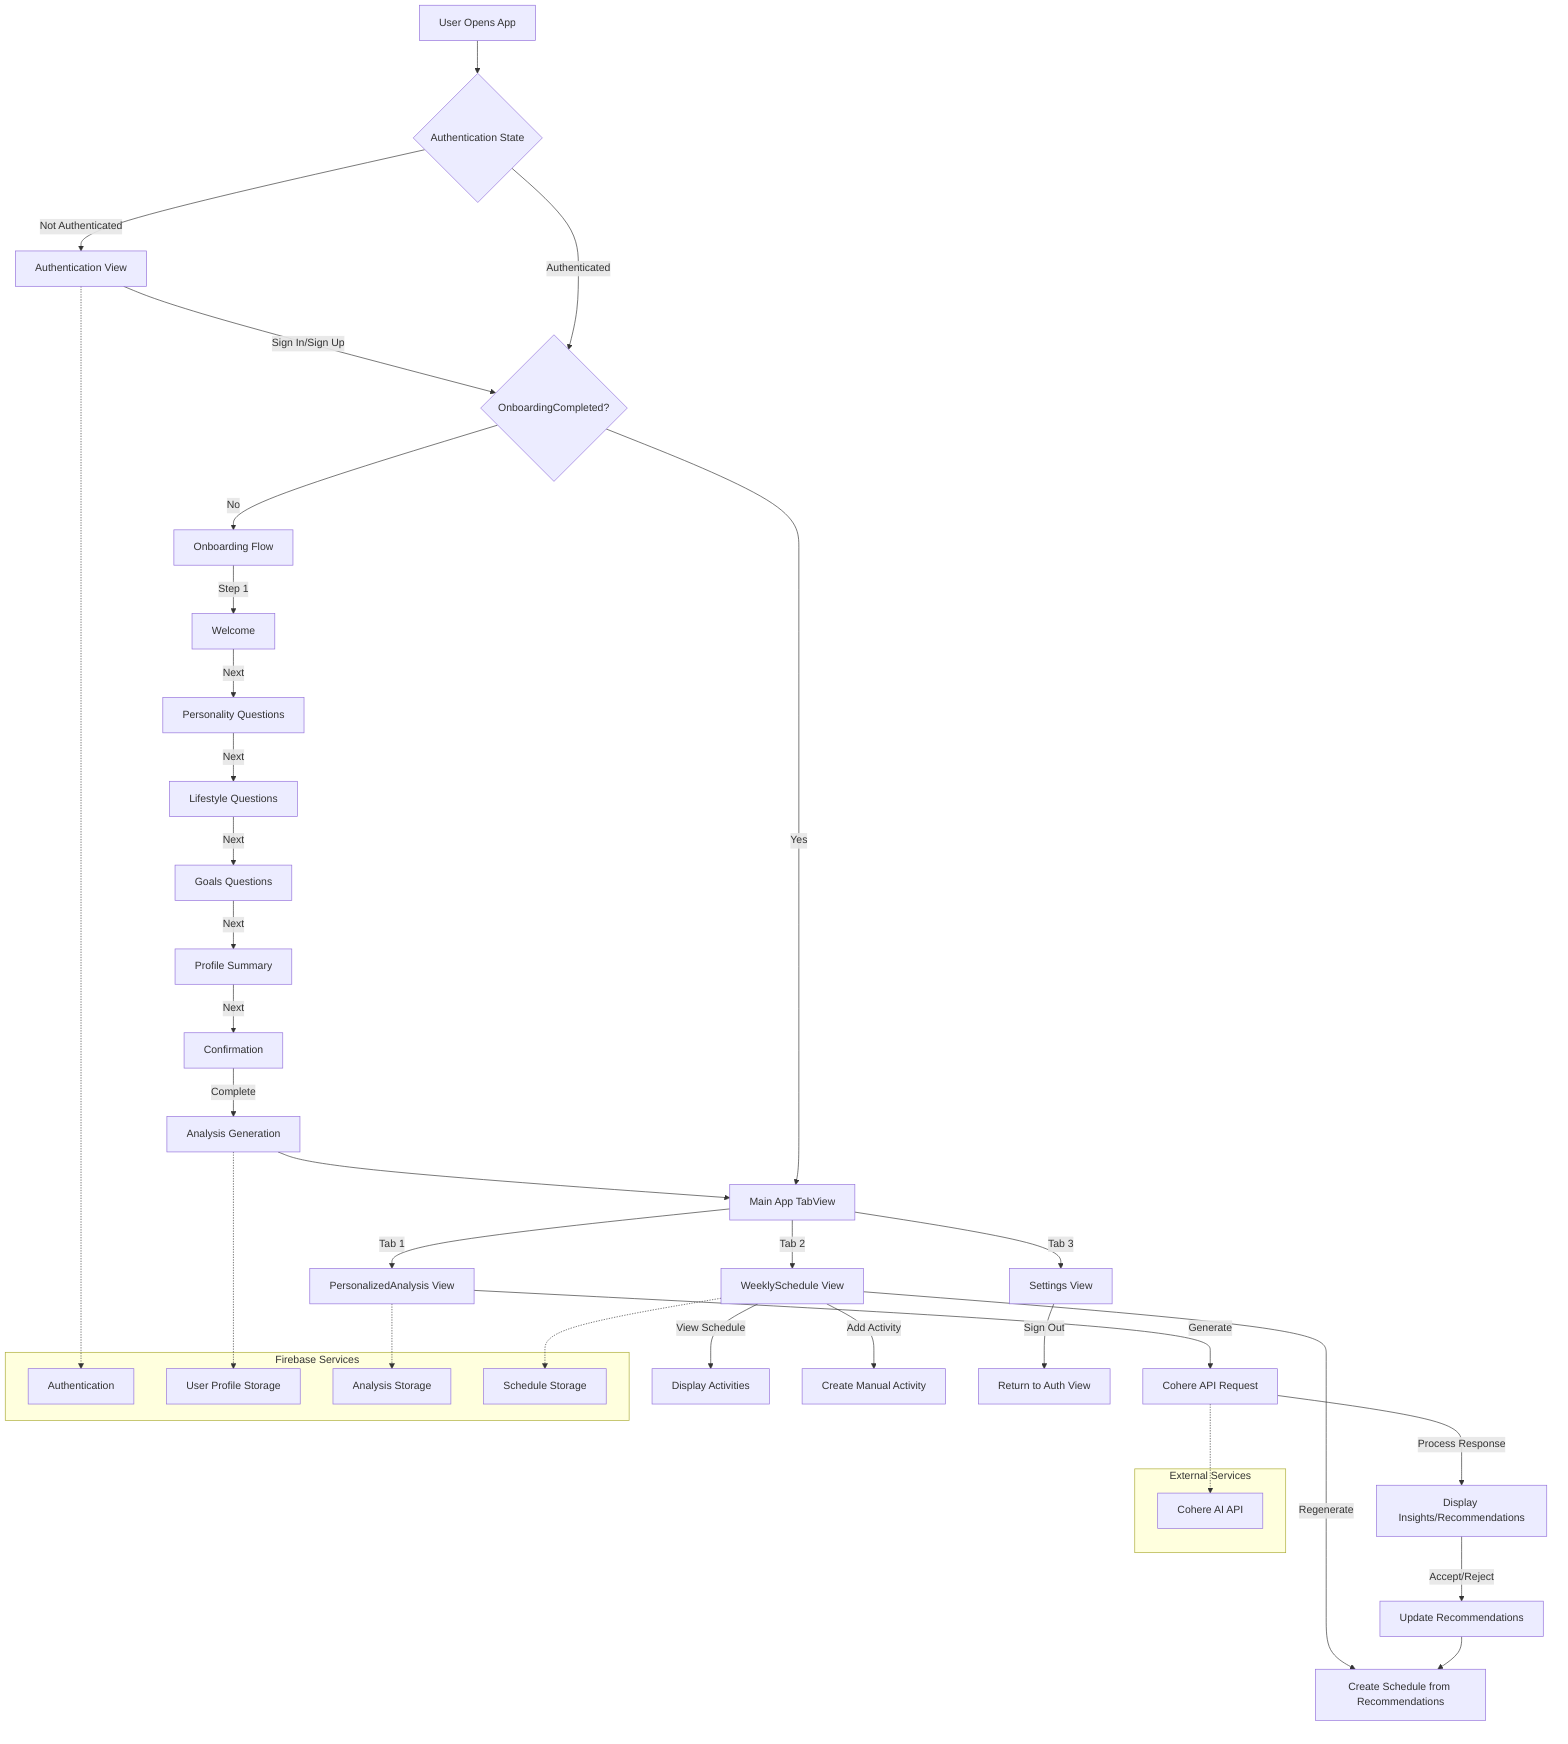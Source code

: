 flowchart TD
    A[User Opens App] --> B{Authentication State}
    B -->|Not Authenticated| C[Authentication View]
    C -->|Sign In/Sign Up| D{OnboardingCompleted?}
    B -->|Authenticated| D
    
    D -->|No| E[Onboarding Flow]
    E -->|Step 1| E1[Welcome]
    E1 -->|Next| E2[Personality Questions]
    E2 -->|Next| E3[Lifestyle Questions]
    E3 -->|Next| E4[Goals Questions]
    E4 -->|Next| E5[Profile Summary]
    E5 -->|Next| E6[Confirmation]
    E6 -->|Complete| E7[Analysis Generation]
    E7 --> F
    
    D -->|Yes| F[Main App TabView]
    
    F -->|Tab 1| G[PersonalizedAnalysis View]
    F -->|Tab 2| H[WeeklySchedule View]
    F -->|Tab 3| I[Settings View]
    
    G -->|Generate| J[Cohere API Request]
    J -->|Process Response| K[Display Insights/Recommendations]
    K -->|Accept/Reject| L[Update Recommendations]
    
    H -->|View Schedule| M[Display Activities]
    H -->|Add Activity| N[Create Manual Activity]
    H -->|Regenerate| O[Create Schedule from Recommendations]
    
    L --> O
    
    I -->|Sign Out| P[Return to Auth View]
    
    subgraph "Firebase Services"
    AA[Authentication]
    BB[User Profile Storage]
    CC[Analysis Storage]
    DD[Schedule Storage]
    end
    
    C -.-> AA
    E7 -.-> BB
    G -.-> CC
    H -.-> DD
    
    subgraph "External Services"
    ZZ[Cohere AI API]
    end
    
    J -.-> ZZ